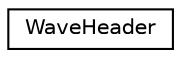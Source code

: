 digraph "Graphical Class Hierarchy"
{
 // LATEX_PDF_SIZE
  edge [fontname="Helvetica",fontsize="10",labelfontname="Helvetica",labelfontsize="10"];
  node [fontname="Helvetica",fontsize="10",shape=record];
  rankdir="LR";
  Node0 [label="WaveHeader",height=0.2,width=0.4,color="black", fillcolor="white", style="filled",URL="$d0/d2f/structWaveHeader.html",tooltip="A WaveHeader struct.  This struct holds data variables for the Wav class.  ."];
}
